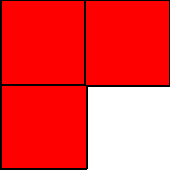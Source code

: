 texpreamble("\usepackage{amsmath}
\usepackage{amsthm,amssymb}
\usepackage{mathpazo}
\usepackage[svgnames]{xcolor}
%\input{../../preamble}
");
import graph;

size(3cm,3cm);
            
pair a1=(0,0);
pair a2=(1,0);
pair a3=(0,1);
pair a4=(1,1);
            
pair b1=a4;
pair b2=(2,1);
pair b3=(1,2);
pair b4=(2,2);
            
pair c1=a3;
pair c2=a4;
pair c3=(0,2);
pair c4=(1,2);
            
draw(a1--a2, linewidth(2));
draw(a1--a3, linewidth(2));
draw(a3--a4);
draw(a2--a4, linewidth(2));

            
draw(b1--b2, linewidth(2));
draw(b1--b3);
draw(b3--b4, linewidth(2));
draw(b2--b4, linewidth(2));

            
draw(c1--c2);
draw(c1--c3, linewidth(2));
draw(c3--c4, linewidth(2));
draw(c2--c4);
            
fill(a1 -- a2 -- a4 -- a3 -- cycle, red);
fill(b1 -- b2 -- b4 -- b3 -- cycle, red);
fill(c1 -- c2 -- c4 -- c3 -- cycle, red);
            
draw(a3--a4);
draw(b1--b3);